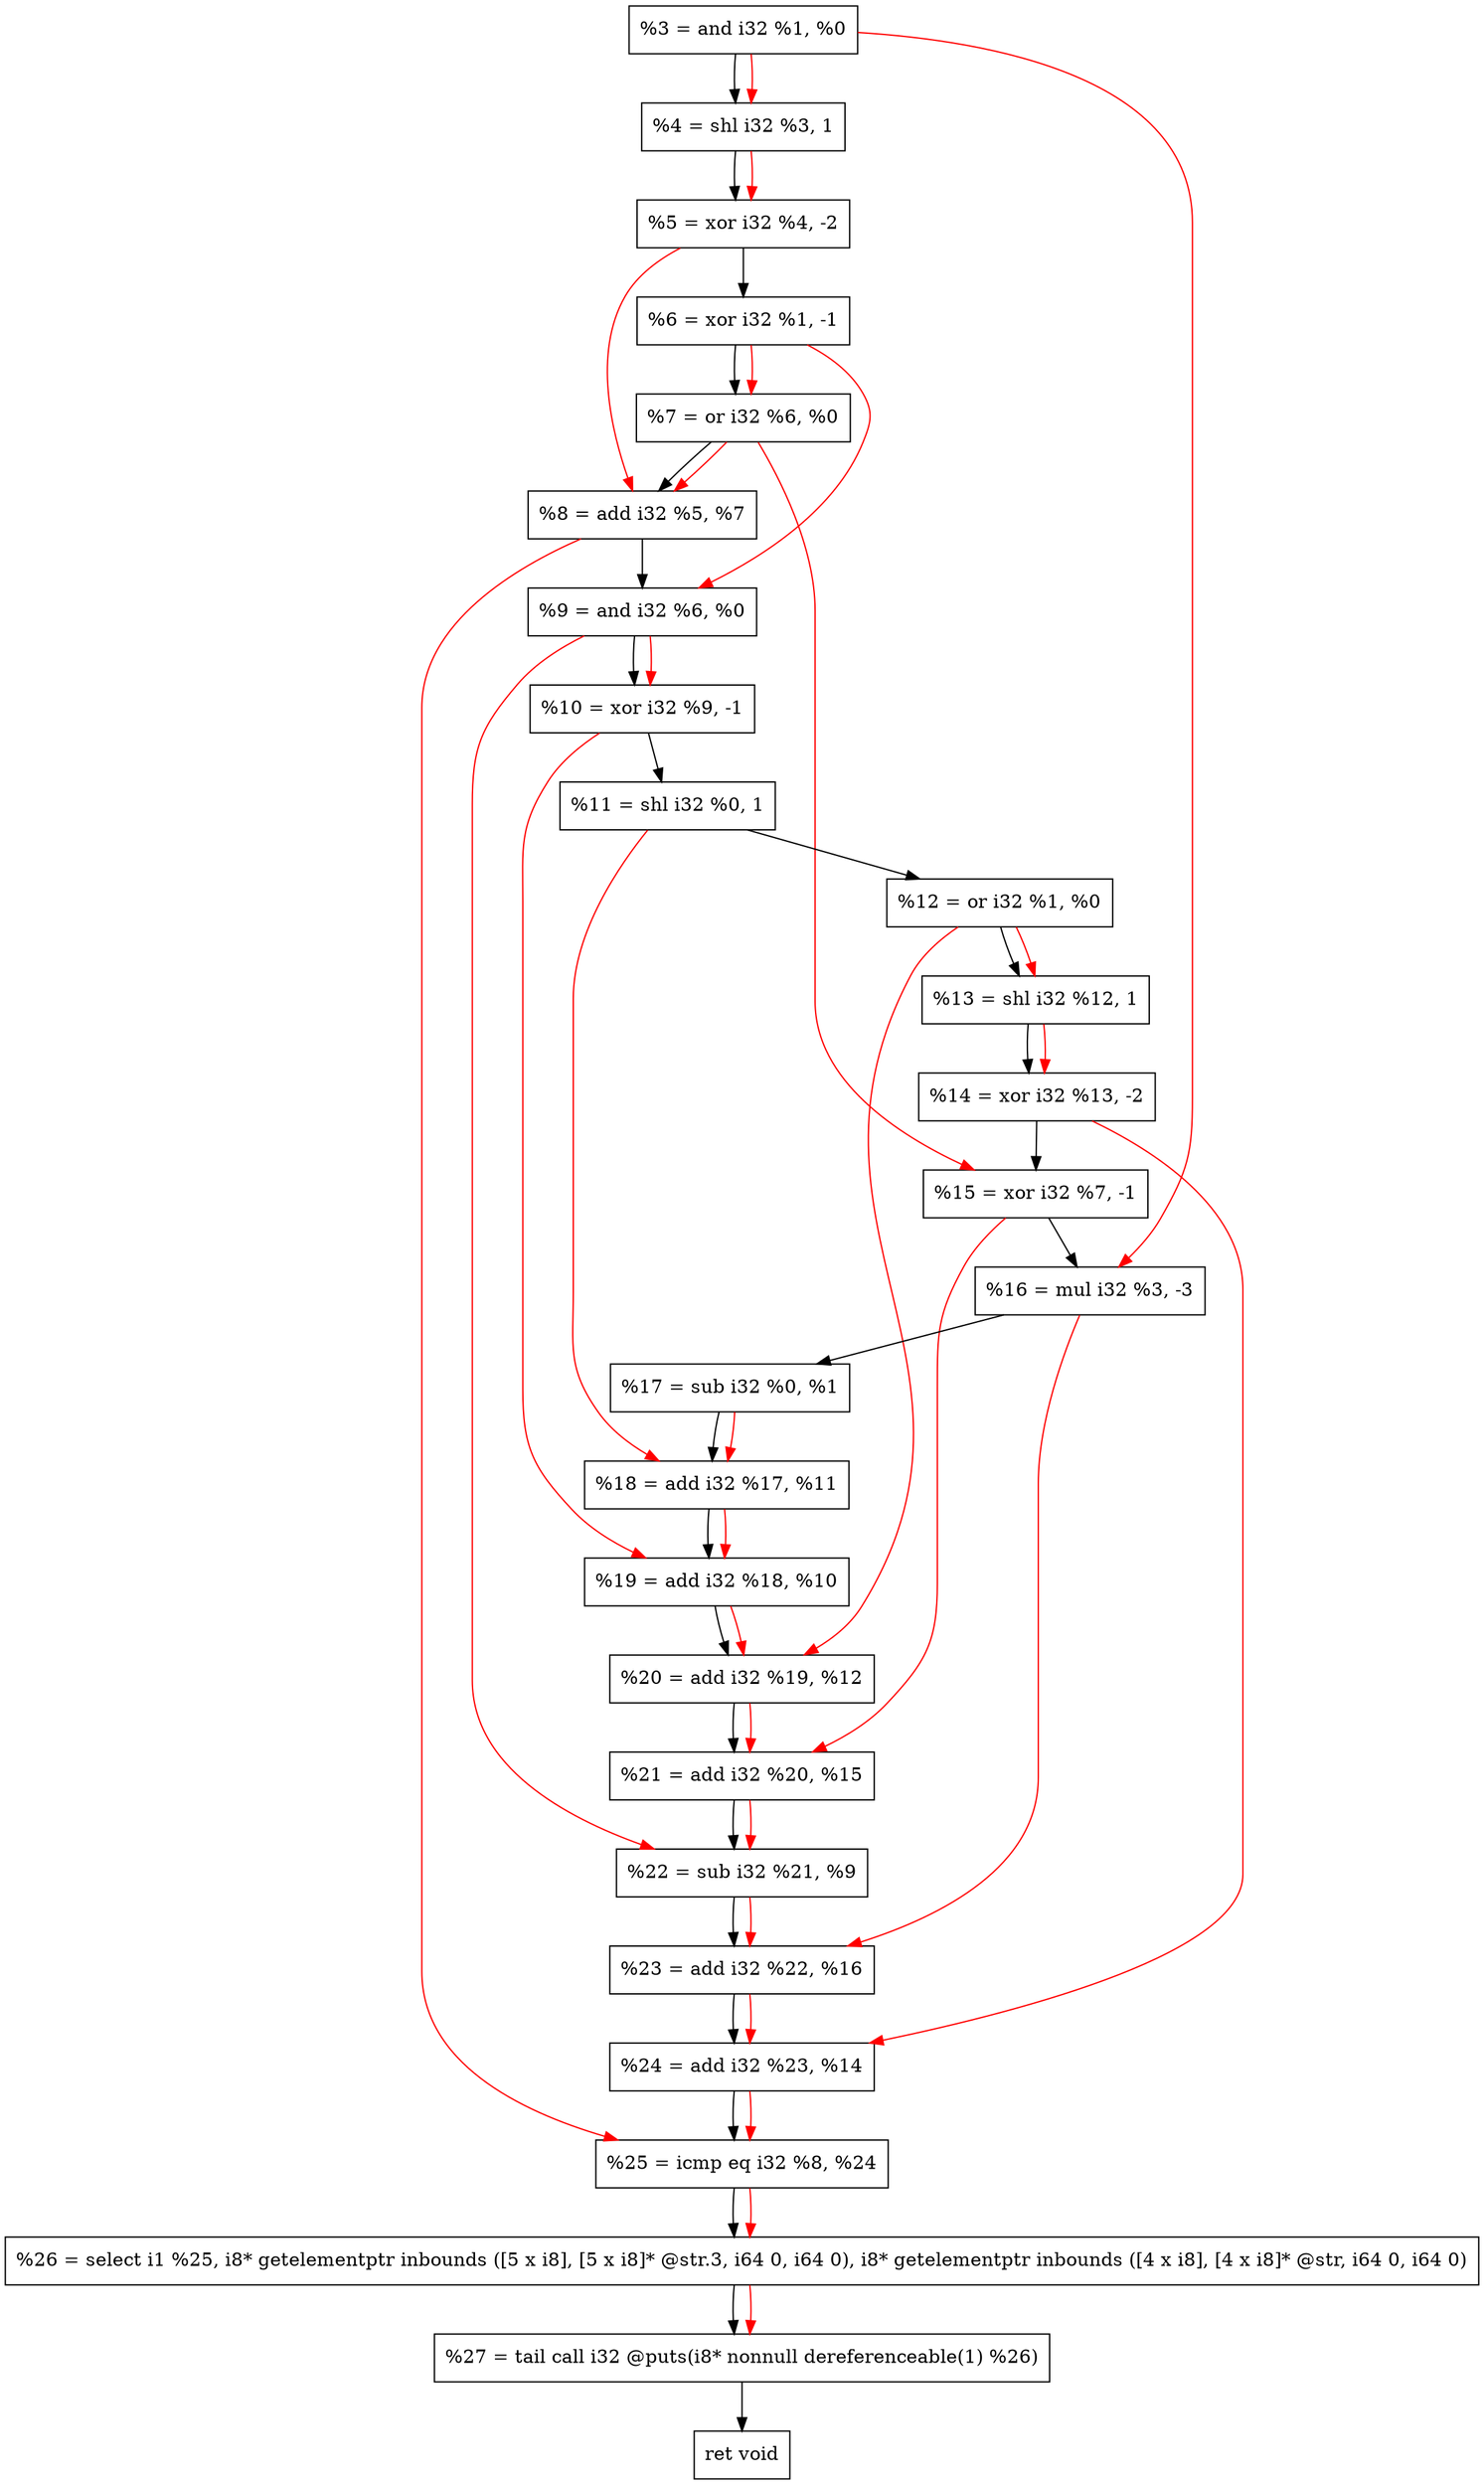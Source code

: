 digraph "DFG for'crackme' function" {
	Node0x179d510[shape=record, label="  %3 = and i32 %1, %0"];
	Node0x179dbc0[shape=record, label="  %4 = shl i32 %3, 1"];
	Node0x179dc80[shape=record, label="  %5 = xor i32 %4, -2"];
	Node0x179dd20[shape=record, label="  %6 = xor i32 %1, -1"];
	Node0x179dd90[shape=record, label="  %7 = or i32 %6, %0"];
	Node0x179de00[shape=record, label="  %8 = add i32 %5, %7"];
	Node0x179de70[shape=record, label="  %9 = and i32 %6, %0"];
	Node0x179dee0[shape=record, label="  %10 = xor i32 %9, -1"];
	Node0x179df50[shape=record, label="  %11 = shl i32 %0, 1"];
	Node0x179dfc0[shape=record, label="  %12 = or i32 %1, %0"];
	Node0x179e030[shape=record, label="  %13 = shl i32 %12, 1"];
	Node0x179e0a0[shape=record, label="  %14 = xor i32 %13, -2"];
	Node0x179e110[shape=record, label="  %15 = xor i32 %7, -1"];
	Node0x179e1b0[shape=record, label="  %16 = mul i32 %3, -3"];
	Node0x179e220[shape=record, label="  %17 = sub i32 %0, %1"];
	Node0x179e290[shape=record, label="  %18 = add i32 %17, %11"];
	Node0x179e300[shape=record, label="  %19 = add i32 %18, %10"];
	Node0x179e370[shape=record, label="  %20 = add i32 %19, %12"];
	Node0x179e3e0[shape=record, label="  %21 = add i32 %20, %15"];
	Node0x179e450[shape=record, label="  %22 = sub i32 %21, %9"];
	Node0x179e4c0[shape=record, label="  %23 = add i32 %22, %16"];
	Node0x179e530[shape=record, label="  %24 = add i32 %23, %14"];
	Node0x179e5a0[shape=record, label="  %25 = icmp eq i32 %8, %24"];
	Node0x173e268[shape=record, label="  %26 = select i1 %25, i8* getelementptr inbounds ([5 x i8], [5 x i8]* @str.3, i64 0, i64 0), i8* getelementptr inbounds ([4 x i8], [4 x i8]* @str, i64 0, i64 0)"];
	Node0x179ea40[shape=record, label="  %27 = tail call i32 @puts(i8* nonnull dereferenceable(1) %26)"];
	Node0x179ea90[shape=record, label="  ret void"];
	Node0x179d510 -> Node0x179dbc0;
	Node0x179dbc0 -> Node0x179dc80;
	Node0x179dc80 -> Node0x179dd20;
	Node0x179dd20 -> Node0x179dd90;
	Node0x179dd90 -> Node0x179de00;
	Node0x179de00 -> Node0x179de70;
	Node0x179de70 -> Node0x179dee0;
	Node0x179dee0 -> Node0x179df50;
	Node0x179df50 -> Node0x179dfc0;
	Node0x179dfc0 -> Node0x179e030;
	Node0x179e030 -> Node0x179e0a0;
	Node0x179e0a0 -> Node0x179e110;
	Node0x179e110 -> Node0x179e1b0;
	Node0x179e1b0 -> Node0x179e220;
	Node0x179e220 -> Node0x179e290;
	Node0x179e290 -> Node0x179e300;
	Node0x179e300 -> Node0x179e370;
	Node0x179e370 -> Node0x179e3e0;
	Node0x179e3e0 -> Node0x179e450;
	Node0x179e450 -> Node0x179e4c0;
	Node0x179e4c0 -> Node0x179e530;
	Node0x179e530 -> Node0x179e5a0;
	Node0x179e5a0 -> Node0x173e268;
	Node0x173e268 -> Node0x179ea40;
	Node0x179ea40 -> Node0x179ea90;
edge [color=red]
	Node0x179d510 -> Node0x179dbc0;
	Node0x179dbc0 -> Node0x179dc80;
	Node0x179dd20 -> Node0x179dd90;
	Node0x179dc80 -> Node0x179de00;
	Node0x179dd90 -> Node0x179de00;
	Node0x179dd20 -> Node0x179de70;
	Node0x179de70 -> Node0x179dee0;
	Node0x179dfc0 -> Node0x179e030;
	Node0x179e030 -> Node0x179e0a0;
	Node0x179dd90 -> Node0x179e110;
	Node0x179d510 -> Node0x179e1b0;
	Node0x179e220 -> Node0x179e290;
	Node0x179df50 -> Node0x179e290;
	Node0x179e290 -> Node0x179e300;
	Node0x179dee0 -> Node0x179e300;
	Node0x179e300 -> Node0x179e370;
	Node0x179dfc0 -> Node0x179e370;
	Node0x179e370 -> Node0x179e3e0;
	Node0x179e110 -> Node0x179e3e0;
	Node0x179e3e0 -> Node0x179e450;
	Node0x179de70 -> Node0x179e450;
	Node0x179e450 -> Node0x179e4c0;
	Node0x179e1b0 -> Node0x179e4c0;
	Node0x179e4c0 -> Node0x179e530;
	Node0x179e0a0 -> Node0x179e530;
	Node0x179de00 -> Node0x179e5a0;
	Node0x179e530 -> Node0x179e5a0;
	Node0x179e5a0 -> Node0x173e268;
	Node0x173e268 -> Node0x179ea40;
}
